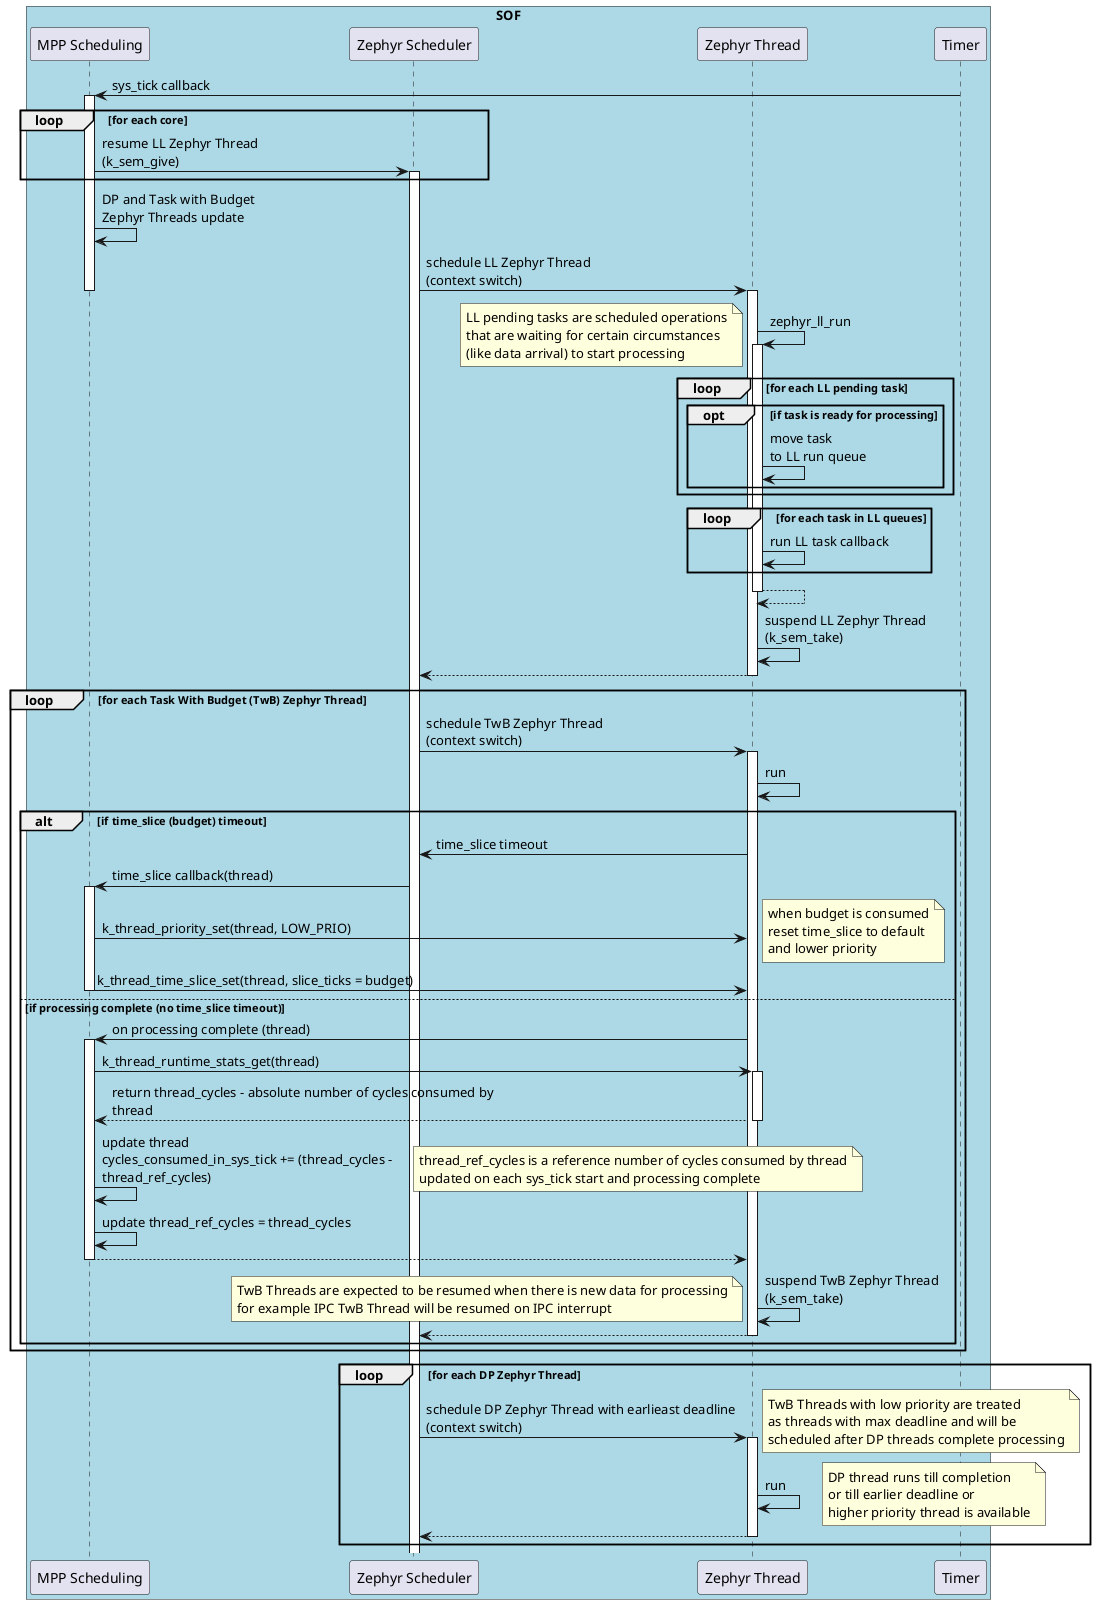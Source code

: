 @startuml

scale max 1280 width

skinparam maxMessageSize 400
skinparam BoxPadding 4

box "SOF" #LightBlue
	participant "MPP Scheduling"
	participant "Zephyr Scheduler"
	participant "Zephyr Thread"
	participant "Timer"
end box

"Timer" -> "MPP Scheduling": sys_tick callback
activate "MPP Scheduling"
	loop for each core
		"MPP Scheduling"-> "Zephyr Scheduler": resume LL Zephyr Thread\n(k_sem_give)
		activate "Zephyr Scheduler"
	end

	"MPP Scheduling"-> "MPP Scheduling": DP and Task with Budget\nZephyr Threads update

"Zephyr Scheduler"-> "Zephyr Thread": schedule LL Zephyr Thread\n(context switch)
 deactivate "MPP Scheduling"
	activate "Zephyr Thread"
	"Zephyr Thread"-> "Zephyr Thread": zephyr_ll_run
	activate "Zephyr Thread"

		loop for each LL pending task
		note left: LL pending tasks are scheduled operations\nthat are waiting for certain circumstances\n(like data arrival) to start processing
			opt if task is ready for processing
				"Zephyr Thread"-> "Zephyr Thread": move task \nto LL run queue
			end
		end

		loop for each task in LL queues
			"Zephyr Thread"-> "Zephyr Thread": run LL task callback
		end
	return

	"Zephyr Thread"-> "Zephyr Thread": suspend LL Zephyr Thread\n(k_sem_take)
	return

loop for each Task With Budget (TwB) Zephyr Thread
	"Zephyr Scheduler"-> "Zephyr Thread": schedule TwB Zephyr Thread\n(context switch)
		activate "Zephyr Thread"
		"Zephyr Thread"-> "Zephyr Thread": run

		alt if time_slice (budget) timeout
			"Zephyr Thread"-> "Zephyr Scheduler": time_slice timeout
				"Zephyr Scheduler"-> "MPP Scheduling": time_slice callback(thread)
				activate "MPP Scheduling"
					"MPP Scheduling"-> "Zephyr Thread": k_thread_priority_set(thread, LOW_PRIO)
					note right: when budget is consumed\nreset time_slice to default\nand lower priority
					"MPP Scheduling"-> "Zephyr Thread": k_thread_time_slice_set(thread, slice_ticks = budget)
				deactivate "MPP Scheduling"

		else if processing complete (no time_slice timeout)
			"Zephyr Thread"-> "MPP Scheduling": on processing complete (thread)
			activate "MPP Scheduling"
				"MPP Scheduling"-> "Zephyr Thread": k_thread_runtime_stats_get(thread)
				activate "Zephyr Thread"
					return return thread_cycles - absolute number of cycles consumed by thread
				"MPP Scheduling"->"MPP Scheduling": update thread\ncycles_consumed_in_sys_tick += (thread_cycles - thread_ref_cycles)
				note right: thread_ref_cycles is a reference number of cycles consumed by thread\nupdated on each sys_tick start and processing complete
				"MPP Scheduling"->"MPP Scheduling": update thread_ref_cycles = thread_cycles
				return
			deactivate "MPP Scheduling"

			"Zephyr Thread" -> "Zephyr Thread": suspend TwB Zephyr Thread\n(k_sem_take)
			note left: TwB Threads are expected to be resumed when there is new data for processing\nfor example IPC TwB Thread will be resumed on IPC interrupt
			"Zephyr Thread" --> "Zephyr Scheduler"
			deactivate "Zephyr Thread"
		end
end

loop for each DP Zephyr Thread
	"Zephyr Scheduler"-> "Zephyr Thread": schedule DP Zephyr Thread with earlieast deadline\n(context switch)
	note right: TwB Threads with low priority are treated\nas threads with max deadline and will be\nscheduled after DP threads complete processing
	activate "Zephyr Thread"
		"Zephyr Thread"-> "Zephyr Thread": run
		note right: DP thread runs till completion\nor till earlier deadline or\nhigher priority thread is available
		return
	deactivate "Zephyr Thread"
end

@enduml
